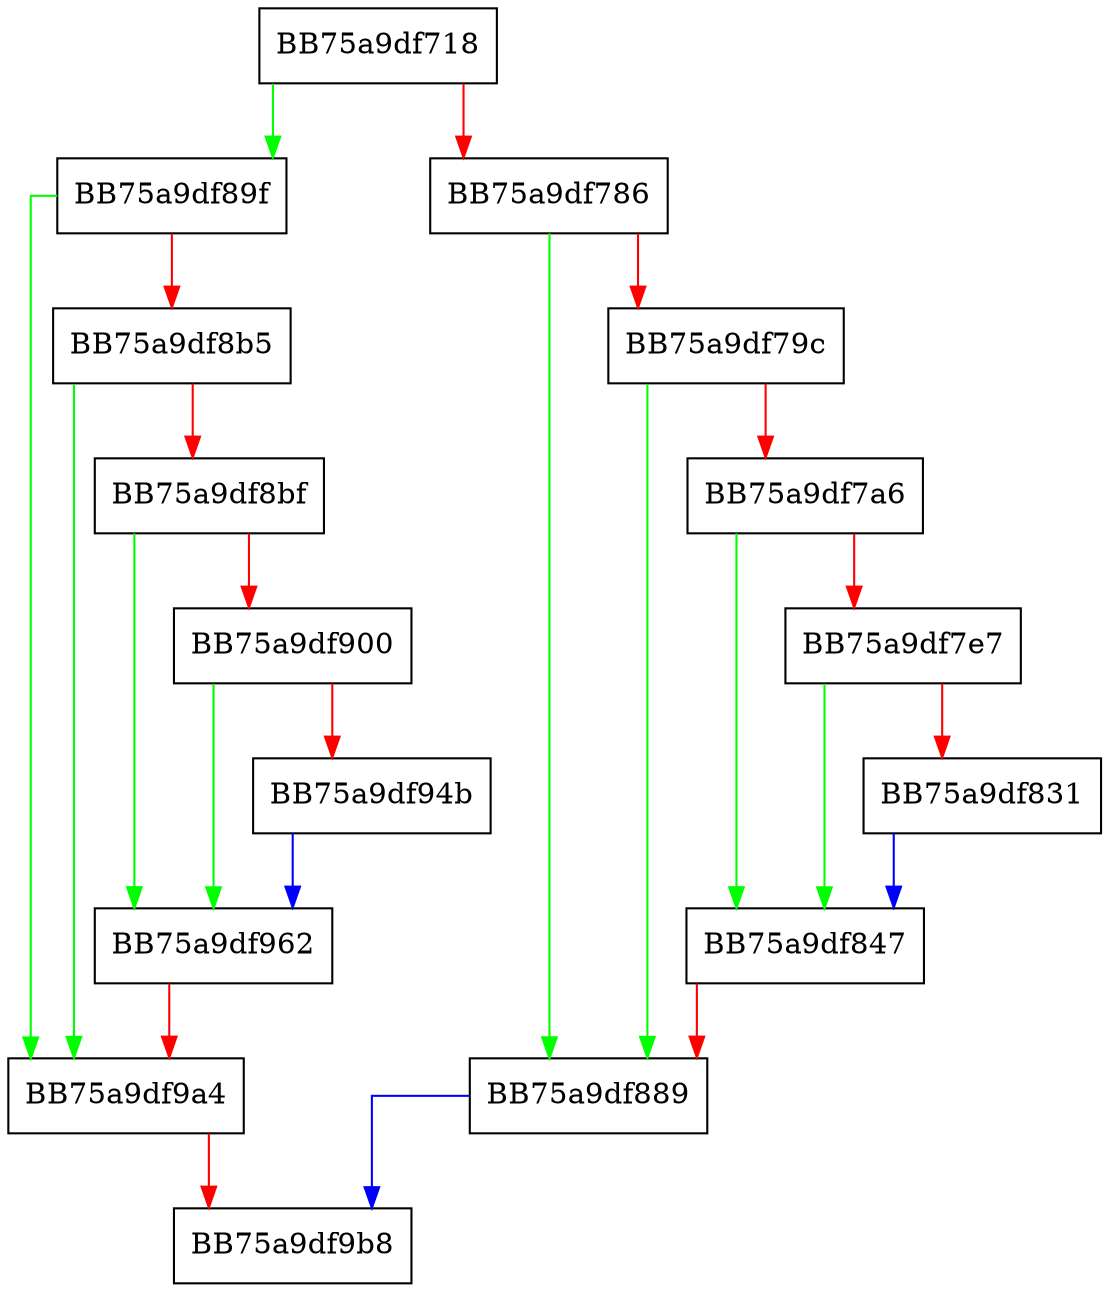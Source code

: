 digraph _init_gpu_device_sync {
  node [shape="box"];
  graph [splines=ortho];
  BB75a9df718 -> BB75a9df89f [color="green"];
  BB75a9df718 -> BB75a9df786 [color="red"];
  BB75a9df786 -> BB75a9df889 [color="green"];
  BB75a9df786 -> BB75a9df79c [color="red"];
  BB75a9df79c -> BB75a9df889 [color="green"];
  BB75a9df79c -> BB75a9df7a6 [color="red"];
  BB75a9df7a6 -> BB75a9df847 [color="green"];
  BB75a9df7a6 -> BB75a9df7e7 [color="red"];
  BB75a9df7e7 -> BB75a9df847 [color="green"];
  BB75a9df7e7 -> BB75a9df831 [color="red"];
  BB75a9df831 -> BB75a9df847 [color="blue"];
  BB75a9df847 -> BB75a9df889 [color="red"];
  BB75a9df889 -> BB75a9df9b8 [color="blue"];
  BB75a9df89f -> BB75a9df9a4 [color="green"];
  BB75a9df89f -> BB75a9df8b5 [color="red"];
  BB75a9df8b5 -> BB75a9df9a4 [color="green"];
  BB75a9df8b5 -> BB75a9df8bf [color="red"];
  BB75a9df8bf -> BB75a9df962 [color="green"];
  BB75a9df8bf -> BB75a9df900 [color="red"];
  BB75a9df900 -> BB75a9df962 [color="green"];
  BB75a9df900 -> BB75a9df94b [color="red"];
  BB75a9df94b -> BB75a9df962 [color="blue"];
  BB75a9df962 -> BB75a9df9a4 [color="red"];
  BB75a9df9a4 -> BB75a9df9b8 [color="red"];
}